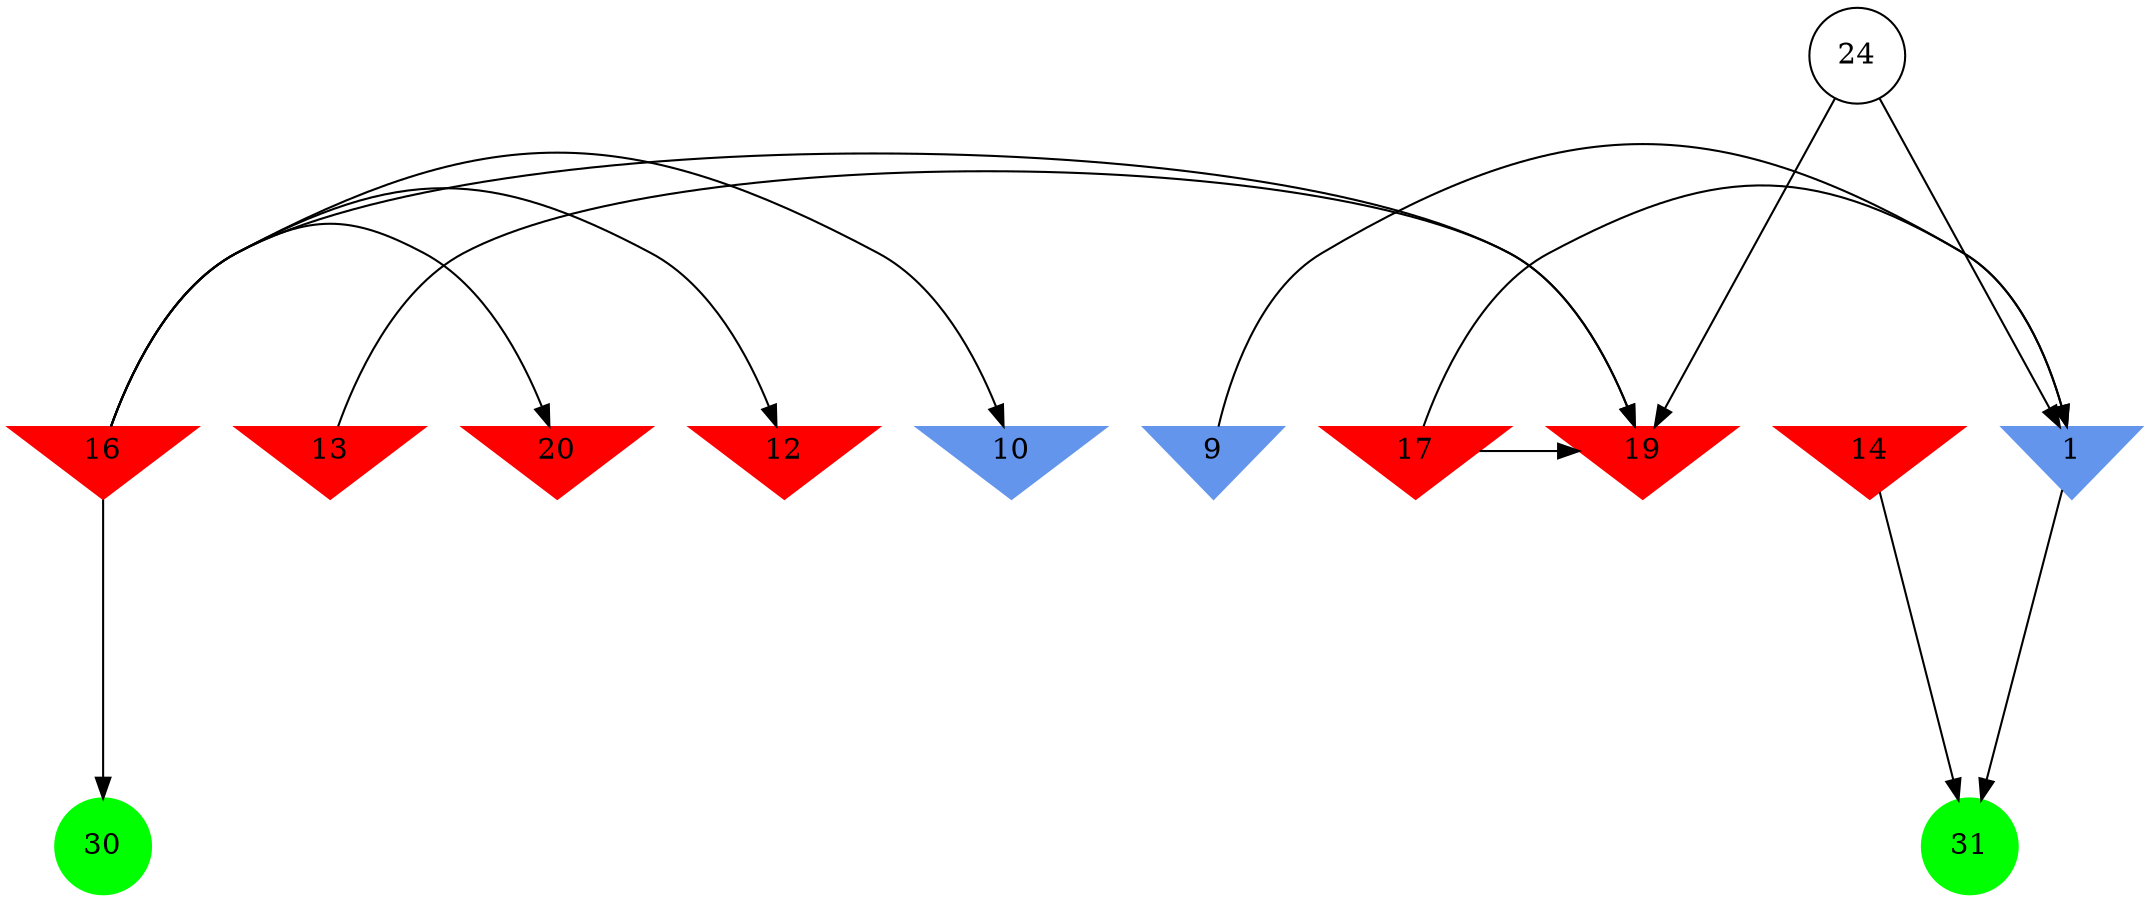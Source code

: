 digraph brain {
	ranksep=2.0;
	1 [shape=invtriangle,style=filled,color=cornflowerblue];
	9 [shape=invtriangle,style=filled,color=cornflowerblue];
	10 [shape=invtriangle,style=filled,color=cornflowerblue];
	12 [shape=invtriangle,style=filled,color=red];
	13 [shape=invtriangle,style=filled,color=red];
	14 [shape=invtriangle,style=filled,color=red];
	16 [shape=invtriangle,style=filled,color=red];
	17 [shape=invtriangle,style=filled,color=red];
	19 [shape=invtriangle,style=filled,color=red];
	20 [shape=invtriangle,style=filled,color=red];
	24 [shape=circle,color=black];
	30 [shape=circle,style=filled,color=green];
	31 [shape=circle,style=filled,color=green];
	14	->	31;
	1	->	31;
	16	->	30;
	16	->	10;
	16	->	12;
	16	->	20;
	24	->	19;
	17	->	19;
	13	->	19;
	16	->	19;
	17	->	1;
	24	->	1;
	9	->	1;
	{ rank=same; 1; 9; 10; 12; 13; 14; 16; 17; 19; 20; }
	{ rank=same; 24; }
	{ rank=same; 30; 31; }
}
